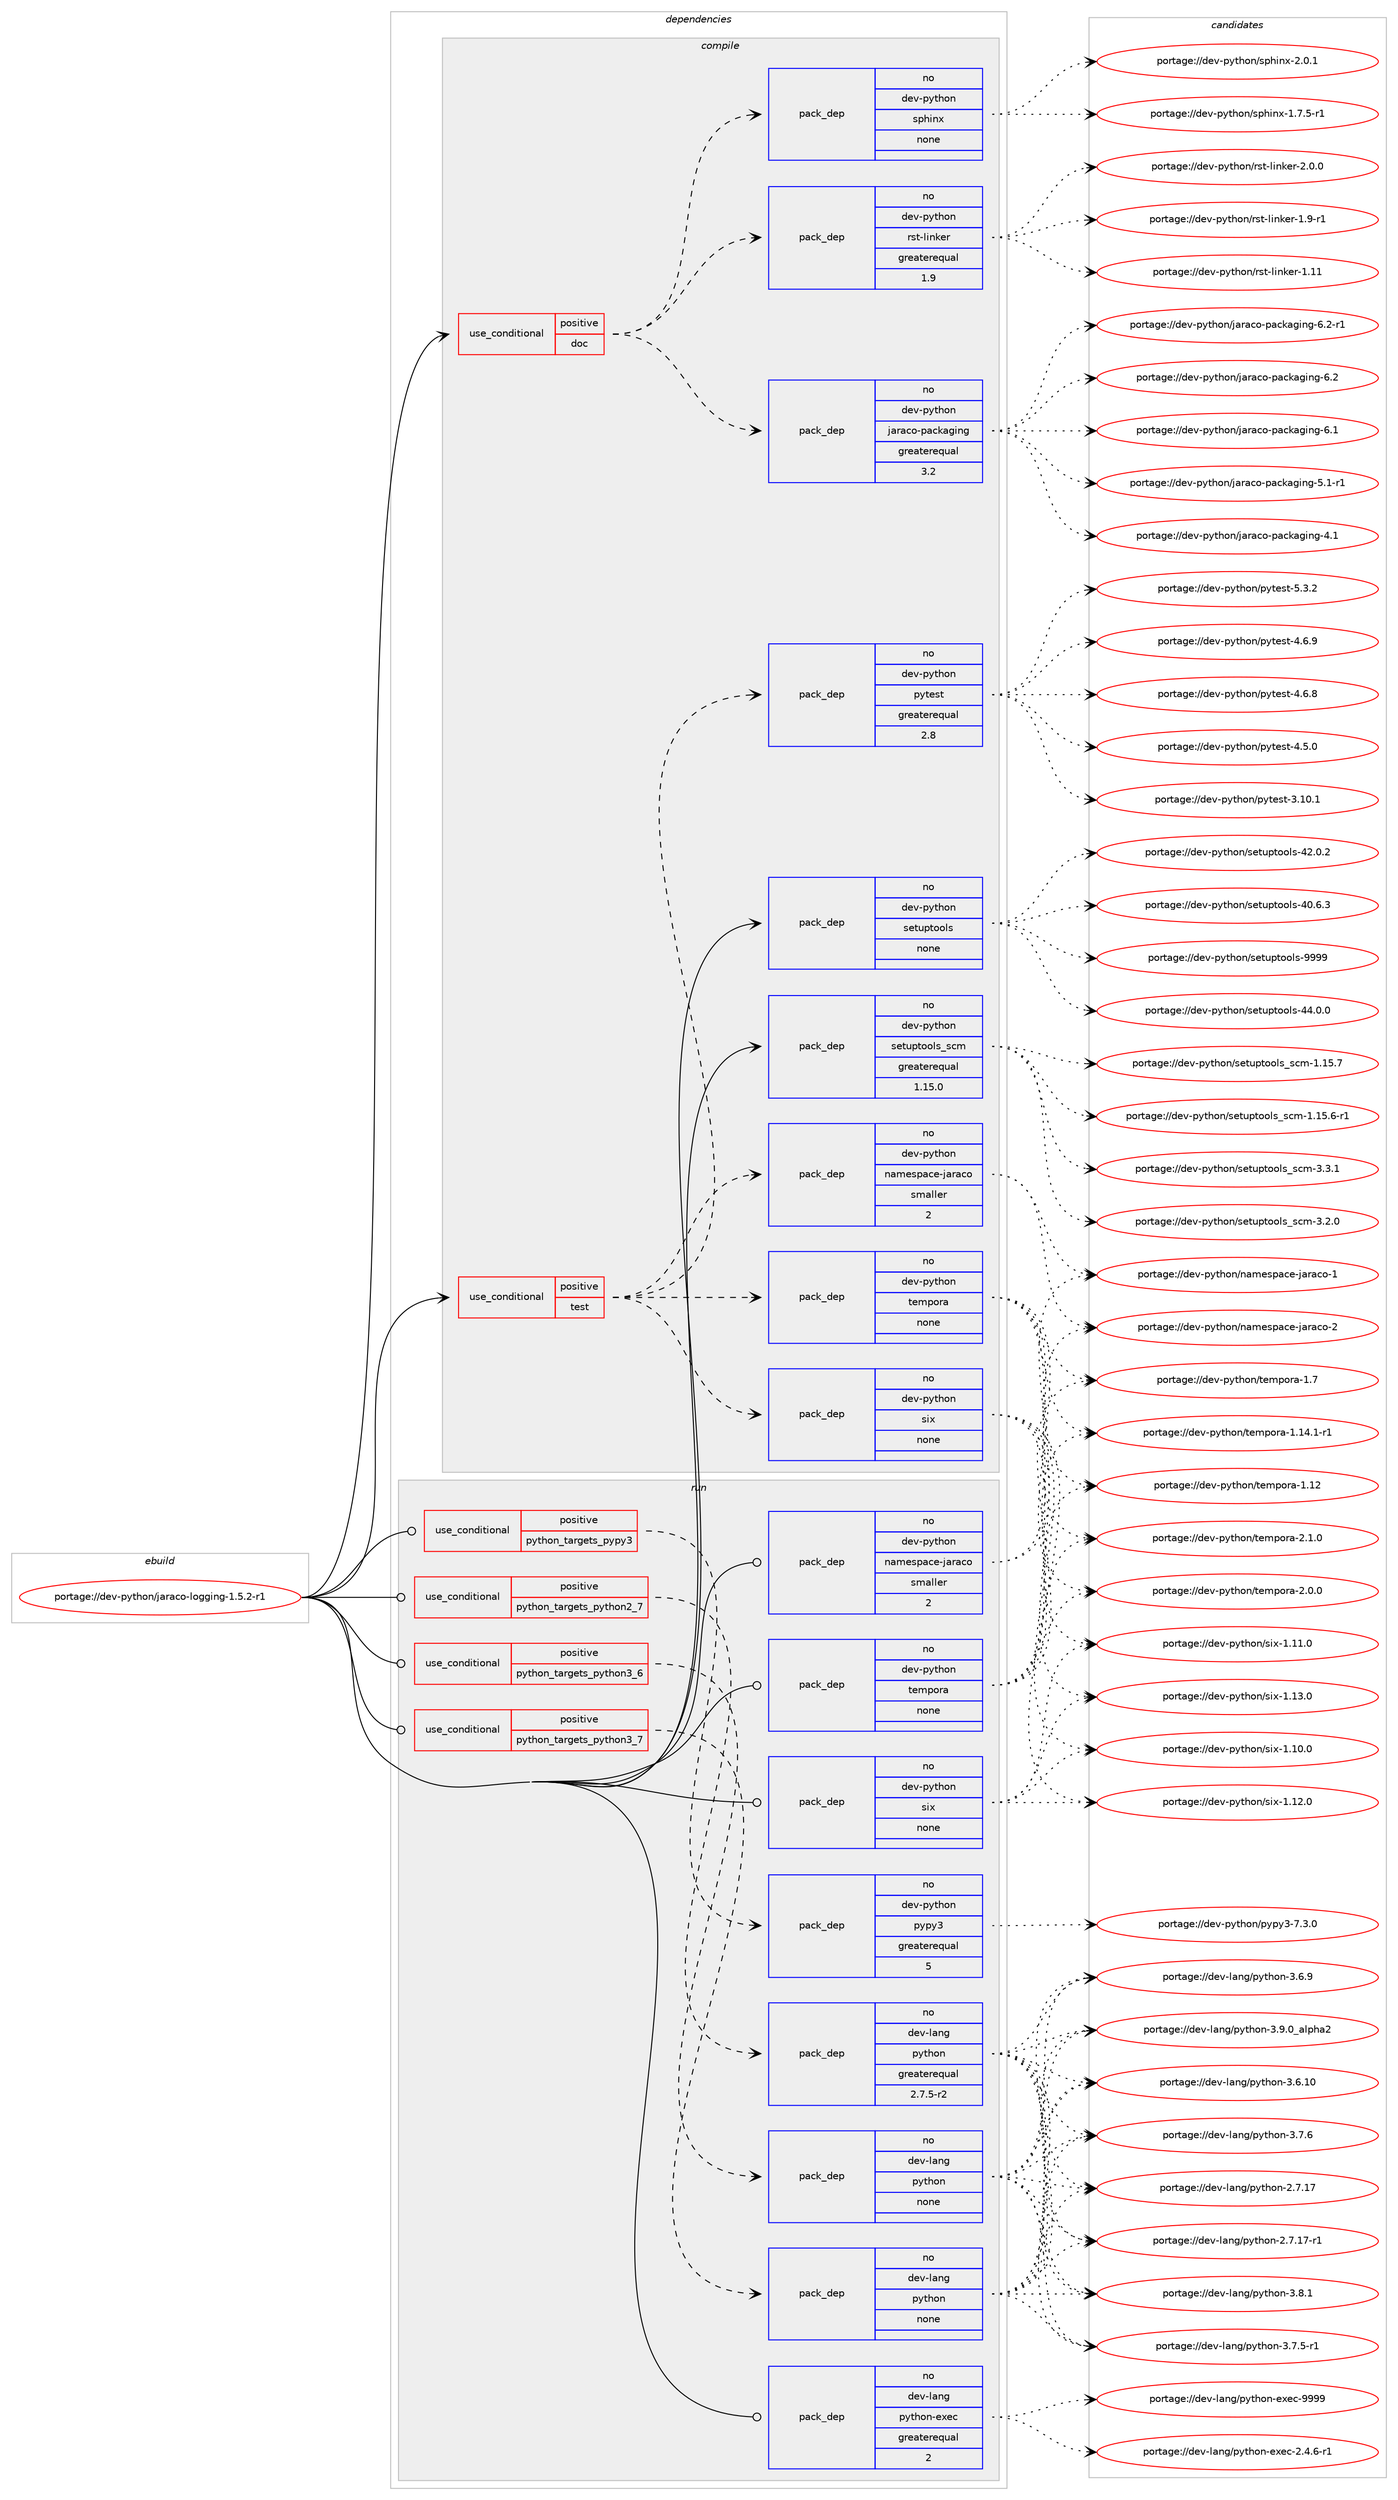 digraph prolog {

# *************
# Graph options
# *************

newrank=true;
concentrate=true;
compound=true;
graph [rankdir=LR,fontname=Helvetica,fontsize=10,ranksep=1.5];#, ranksep=2.5, nodesep=0.2];
edge  [arrowhead=vee];
node  [fontname=Helvetica,fontsize=10];

# **********
# The ebuild
# **********

subgraph cluster_leftcol {
color=gray;
label=<<i>ebuild</i>>;
id [label="portage://dev-python/jaraco-logging-1.5.2-r1", color=red, width=4, href="../dev-python/jaraco-logging-1.5.2-r1.svg"];
}

# ****************
# The dependencies
# ****************

subgraph cluster_midcol {
color=gray;
label=<<i>dependencies</i>>;
subgraph cluster_compile {
fillcolor="#eeeeee";
style=filled;
label=<<i>compile</i>>;
subgraph cond114190 {
dependency454616 [label=<<TABLE BORDER="0" CELLBORDER="1" CELLSPACING="0" CELLPADDING="4"><TR><TD ROWSPAN="3" CELLPADDING="10">use_conditional</TD></TR><TR><TD>positive</TD></TR><TR><TD>doc</TD></TR></TABLE>>, shape=none, color=red];
subgraph pack335443 {
dependency454617 [label=<<TABLE BORDER="0" CELLBORDER="1" CELLSPACING="0" CELLPADDING="4" WIDTH="220"><TR><TD ROWSPAN="6" CELLPADDING="30">pack_dep</TD></TR><TR><TD WIDTH="110">no</TD></TR><TR><TD>dev-python</TD></TR><TR><TD>jaraco-packaging</TD></TR><TR><TD>greaterequal</TD></TR><TR><TD>3.2</TD></TR></TABLE>>, shape=none, color=blue];
}
dependency454616:e -> dependency454617:w [weight=20,style="dashed",arrowhead="vee"];
subgraph pack335444 {
dependency454618 [label=<<TABLE BORDER="0" CELLBORDER="1" CELLSPACING="0" CELLPADDING="4" WIDTH="220"><TR><TD ROWSPAN="6" CELLPADDING="30">pack_dep</TD></TR><TR><TD WIDTH="110">no</TD></TR><TR><TD>dev-python</TD></TR><TR><TD>rst-linker</TD></TR><TR><TD>greaterequal</TD></TR><TR><TD>1.9</TD></TR></TABLE>>, shape=none, color=blue];
}
dependency454616:e -> dependency454618:w [weight=20,style="dashed",arrowhead="vee"];
subgraph pack335445 {
dependency454619 [label=<<TABLE BORDER="0" CELLBORDER="1" CELLSPACING="0" CELLPADDING="4" WIDTH="220"><TR><TD ROWSPAN="6" CELLPADDING="30">pack_dep</TD></TR><TR><TD WIDTH="110">no</TD></TR><TR><TD>dev-python</TD></TR><TR><TD>sphinx</TD></TR><TR><TD>none</TD></TR><TR><TD></TD></TR></TABLE>>, shape=none, color=blue];
}
dependency454616:e -> dependency454619:w [weight=20,style="dashed",arrowhead="vee"];
}
id:e -> dependency454616:w [weight=20,style="solid",arrowhead="vee"];
subgraph cond114191 {
dependency454620 [label=<<TABLE BORDER="0" CELLBORDER="1" CELLSPACING="0" CELLPADDING="4"><TR><TD ROWSPAN="3" CELLPADDING="10">use_conditional</TD></TR><TR><TD>positive</TD></TR><TR><TD>test</TD></TR></TABLE>>, shape=none, color=red];
subgraph pack335446 {
dependency454621 [label=<<TABLE BORDER="0" CELLBORDER="1" CELLSPACING="0" CELLPADDING="4" WIDTH="220"><TR><TD ROWSPAN="6" CELLPADDING="30">pack_dep</TD></TR><TR><TD WIDTH="110">no</TD></TR><TR><TD>dev-python</TD></TR><TR><TD>namespace-jaraco</TD></TR><TR><TD>smaller</TD></TR><TR><TD>2</TD></TR></TABLE>>, shape=none, color=blue];
}
dependency454620:e -> dependency454621:w [weight=20,style="dashed",arrowhead="vee"];
subgraph pack335447 {
dependency454622 [label=<<TABLE BORDER="0" CELLBORDER="1" CELLSPACING="0" CELLPADDING="4" WIDTH="220"><TR><TD ROWSPAN="6" CELLPADDING="30">pack_dep</TD></TR><TR><TD WIDTH="110">no</TD></TR><TR><TD>dev-python</TD></TR><TR><TD>six</TD></TR><TR><TD>none</TD></TR><TR><TD></TD></TR></TABLE>>, shape=none, color=blue];
}
dependency454620:e -> dependency454622:w [weight=20,style="dashed",arrowhead="vee"];
subgraph pack335448 {
dependency454623 [label=<<TABLE BORDER="0" CELLBORDER="1" CELLSPACING="0" CELLPADDING="4" WIDTH="220"><TR><TD ROWSPAN="6" CELLPADDING="30">pack_dep</TD></TR><TR><TD WIDTH="110">no</TD></TR><TR><TD>dev-python</TD></TR><TR><TD>tempora</TD></TR><TR><TD>none</TD></TR><TR><TD></TD></TR></TABLE>>, shape=none, color=blue];
}
dependency454620:e -> dependency454623:w [weight=20,style="dashed",arrowhead="vee"];
subgraph pack335449 {
dependency454624 [label=<<TABLE BORDER="0" CELLBORDER="1" CELLSPACING="0" CELLPADDING="4" WIDTH="220"><TR><TD ROWSPAN="6" CELLPADDING="30">pack_dep</TD></TR><TR><TD WIDTH="110">no</TD></TR><TR><TD>dev-python</TD></TR><TR><TD>pytest</TD></TR><TR><TD>greaterequal</TD></TR><TR><TD>2.8</TD></TR></TABLE>>, shape=none, color=blue];
}
dependency454620:e -> dependency454624:w [weight=20,style="dashed",arrowhead="vee"];
}
id:e -> dependency454620:w [weight=20,style="solid",arrowhead="vee"];
subgraph pack335450 {
dependency454625 [label=<<TABLE BORDER="0" CELLBORDER="1" CELLSPACING="0" CELLPADDING="4" WIDTH="220"><TR><TD ROWSPAN="6" CELLPADDING="30">pack_dep</TD></TR><TR><TD WIDTH="110">no</TD></TR><TR><TD>dev-python</TD></TR><TR><TD>setuptools</TD></TR><TR><TD>none</TD></TR><TR><TD></TD></TR></TABLE>>, shape=none, color=blue];
}
id:e -> dependency454625:w [weight=20,style="solid",arrowhead="vee"];
subgraph pack335451 {
dependency454626 [label=<<TABLE BORDER="0" CELLBORDER="1" CELLSPACING="0" CELLPADDING="4" WIDTH="220"><TR><TD ROWSPAN="6" CELLPADDING="30">pack_dep</TD></TR><TR><TD WIDTH="110">no</TD></TR><TR><TD>dev-python</TD></TR><TR><TD>setuptools_scm</TD></TR><TR><TD>greaterequal</TD></TR><TR><TD>1.15.0</TD></TR></TABLE>>, shape=none, color=blue];
}
id:e -> dependency454626:w [weight=20,style="solid",arrowhead="vee"];
}
subgraph cluster_compileandrun {
fillcolor="#eeeeee";
style=filled;
label=<<i>compile and run</i>>;
}
subgraph cluster_run {
fillcolor="#eeeeee";
style=filled;
label=<<i>run</i>>;
subgraph cond114192 {
dependency454627 [label=<<TABLE BORDER="0" CELLBORDER="1" CELLSPACING="0" CELLPADDING="4"><TR><TD ROWSPAN="3" CELLPADDING="10">use_conditional</TD></TR><TR><TD>positive</TD></TR><TR><TD>python_targets_pypy3</TD></TR></TABLE>>, shape=none, color=red];
subgraph pack335452 {
dependency454628 [label=<<TABLE BORDER="0" CELLBORDER="1" CELLSPACING="0" CELLPADDING="4" WIDTH="220"><TR><TD ROWSPAN="6" CELLPADDING="30">pack_dep</TD></TR><TR><TD WIDTH="110">no</TD></TR><TR><TD>dev-python</TD></TR><TR><TD>pypy3</TD></TR><TR><TD>greaterequal</TD></TR><TR><TD>5</TD></TR></TABLE>>, shape=none, color=blue];
}
dependency454627:e -> dependency454628:w [weight=20,style="dashed",arrowhead="vee"];
}
id:e -> dependency454627:w [weight=20,style="solid",arrowhead="odot"];
subgraph cond114193 {
dependency454629 [label=<<TABLE BORDER="0" CELLBORDER="1" CELLSPACING="0" CELLPADDING="4"><TR><TD ROWSPAN="3" CELLPADDING="10">use_conditional</TD></TR><TR><TD>positive</TD></TR><TR><TD>python_targets_python2_7</TD></TR></TABLE>>, shape=none, color=red];
subgraph pack335453 {
dependency454630 [label=<<TABLE BORDER="0" CELLBORDER="1" CELLSPACING="0" CELLPADDING="4" WIDTH="220"><TR><TD ROWSPAN="6" CELLPADDING="30">pack_dep</TD></TR><TR><TD WIDTH="110">no</TD></TR><TR><TD>dev-lang</TD></TR><TR><TD>python</TD></TR><TR><TD>greaterequal</TD></TR><TR><TD>2.7.5-r2</TD></TR></TABLE>>, shape=none, color=blue];
}
dependency454629:e -> dependency454630:w [weight=20,style="dashed",arrowhead="vee"];
}
id:e -> dependency454629:w [weight=20,style="solid",arrowhead="odot"];
subgraph cond114194 {
dependency454631 [label=<<TABLE BORDER="0" CELLBORDER="1" CELLSPACING="0" CELLPADDING="4"><TR><TD ROWSPAN="3" CELLPADDING="10">use_conditional</TD></TR><TR><TD>positive</TD></TR><TR><TD>python_targets_python3_6</TD></TR></TABLE>>, shape=none, color=red];
subgraph pack335454 {
dependency454632 [label=<<TABLE BORDER="0" CELLBORDER="1" CELLSPACING="0" CELLPADDING="4" WIDTH="220"><TR><TD ROWSPAN="6" CELLPADDING="30">pack_dep</TD></TR><TR><TD WIDTH="110">no</TD></TR><TR><TD>dev-lang</TD></TR><TR><TD>python</TD></TR><TR><TD>none</TD></TR><TR><TD></TD></TR></TABLE>>, shape=none, color=blue];
}
dependency454631:e -> dependency454632:w [weight=20,style="dashed",arrowhead="vee"];
}
id:e -> dependency454631:w [weight=20,style="solid",arrowhead="odot"];
subgraph cond114195 {
dependency454633 [label=<<TABLE BORDER="0" CELLBORDER="1" CELLSPACING="0" CELLPADDING="4"><TR><TD ROWSPAN="3" CELLPADDING="10">use_conditional</TD></TR><TR><TD>positive</TD></TR><TR><TD>python_targets_python3_7</TD></TR></TABLE>>, shape=none, color=red];
subgraph pack335455 {
dependency454634 [label=<<TABLE BORDER="0" CELLBORDER="1" CELLSPACING="0" CELLPADDING="4" WIDTH="220"><TR><TD ROWSPAN="6" CELLPADDING="30">pack_dep</TD></TR><TR><TD WIDTH="110">no</TD></TR><TR><TD>dev-lang</TD></TR><TR><TD>python</TD></TR><TR><TD>none</TD></TR><TR><TD></TD></TR></TABLE>>, shape=none, color=blue];
}
dependency454633:e -> dependency454634:w [weight=20,style="dashed",arrowhead="vee"];
}
id:e -> dependency454633:w [weight=20,style="solid",arrowhead="odot"];
subgraph pack335456 {
dependency454635 [label=<<TABLE BORDER="0" CELLBORDER="1" CELLSPACING="0" CELLPADDING="4" WIDTH="220"><TR><TD ROWSPAN="6" CELLPADDING="30">pack_dep</TD></TR><TR><TD WIDTH="110">no</TD></TR><TR><TD>dev-lang</TD></TR><TR><TD>python-exec</TD></TR><TR><TD>greaterequal</TD></TR><TR><TD>2</TD></TR></TABLE>>, shape=none, color=blue];
}
id:e -> dependency454635:w [weight=20,style="solid",arrowhead="odot"];
subgraph pack335457 {
dependency454636 [label=<<TABLE BORDER="0" CELLBORDER="1" CELLSPACING="0" CELLPADDING="4" WIDTH="220"><TR><TD ROWSPAN="6" CELLPADDING="30">pack_dep</TD></TR><TR><TD WIDTH="110">no</TD></TR><TR><TD>dev-python</TD></TR><TR><TD>namespace-jaraco</TD></TR><TR><TD>smaller</TD></TR><TR><TD>2</TD></TR></TABLE>>, shape=none, color=blue];
}
id:e -> dependency454636:w [weight=20,style="solid",arrowhead="odot"];
subgraph pack335458 {
dependency454637 [label=<<TABLE BORDER="0" CELLBORDER="1" CELLSPACING="0" CELLPADDING="4" WIDTH="220"><TR><TD ROWSPAN="6" CELLPADDING="30">pack_dep</TD></TR><TR><TD WIDTH="110">no</TD></TR><TR><TD>dev-python</TD></TR><TR><TD>six</TD></TR><TR><TD>none</TD></TR><TR><TD></TD></TR></TABLE>>, shape=none, color=blue];
}
id:e -> dependency454637:w [weight=20,style="solid",arrowhead="odot"];
subgraph pack335459 {
dependency454638 [label=<<TABLE BORDER="0" CELLBORDER="1" CELLSPACING="0" CELLPADDING="4" WIDTH="220"><TR><TD ROWSPAN="6" CELLPADDING="30">pack_dep</TD></TR><TR><TD WIDTH="110">no</TD></TR><TR><TD>dev-python</TD></TR><TR><TD>tempora</TD></TR><TR><TD>none</TD></TR><TR><TD></TD></TR></TABLE>>, shape=none, color=blue];
}
id:e -> dependency454638:w [weight=20,style="solid",arrowhead="odot"];
}
}

# **************
# The candidates
# **************

subgraph cluster_choices {
rank=same;
color=gray;
label=<<i>candidates</i>>;

subgraph choice335443 {
color=black;
nodesep=1;
choice100101118451121211161041111104710697114979911145112979910797103105110103455446504511449 [label="portage://dev-python/jaraco-packaging-6.2-r1", color=red, width=4,href="../dev-python/jaraco-packaging-6.2-r1.svg"];
choice10010111845112121116104111110471069711497991114511297991079710310511010345544650 [label="portage://dev-python/jaraco-packaging-6.2", color=red, width=4,href="../dev-python/jaraco-packaging-6.2.svg"];
choice10010111845112121116104111110471069711497991114511297991079710310511010345544649 [label="portage://dev-python/jaraco-packaging-6.1", color=red, width=4,href="../dev-python/jaraco-packaging-6.1.svg"];
choice100101118451121211161041111104710697114979911145112979910797103105110103455346494511449 [label="portage://dev-python/jaraco-packaging-5.1-r1", color=red, width=4,href="../dev-python/jaraco-packaging-5.1-r1.svg"];
choice10010111845112121116104111110471069711497991114511297991079710310511010345524649 [label="portage://dev-python/jaraco-packaging-4.1", color=red, width=4,href="../dev-python/jaraco-packaging-4.1.svg"];
dependency454617:e -> choice100101118451121211161041111104710697114979911145112979910797103105110103455446504511449:w [style=dotted,weight="100"];
dependency454617:e -> choice10010111845112121116104111110471069711497991114511297991079710310511010345544650:w [style=dotted,weight="100"];
dependency454617:e -> choice10010111845112121116104111110471069711497991114511297991079710310511010345544649:w [style=dotted,weight="100"];
dependency454617:e -> choice100101118451121211161041111104710697114979911145112979910797103105110103455346494511449:w [style=dotted,weight="100"];
dependency454617:e -> choice10010111845112121116104111110471069711497991114511297991079710310511010345524649:w [style=dotted,weight="100"];
}
subgraph choice335444 {
color=black;
nodesep=1;
choice100101118451121211161041111104711411511645108105110107101114455046484648 [label="portage://dev-python/rst-linker-2.0.0", color=red, width=4,href="../dev-python/rst-linker-2.0.0.svg"];
choice100101118451121211161041111104711411511645108105110107101114454946574511449 [label="portage://dev-python/rst-linker-1.9-r1", color=red, width=4,href="../dev-python/rst-linker-1.9-r1.svg"];
choice1001011184511212111610411111047114115116451081051101071011144549464949 [label="portage://dev-python/rst-linker-1.11", color=red, width=4,href="../dev-python/rst-linker-1.11.svg"];
dependency454618:e -> choice100101118451121211161041111104711411511645108105110107101114455046484648:w [style=dotted,weight="100"];
dependency454618:e -> choice100101118451121211161041111104711411511645108105110107101114454946574511449:w [style=dotted,weight="100"];
dependency454618:e -> choice1001011184511212111610411111047114115116451081051101071011144549464949:w [style=dotted,weight="100"];
}
subgraph choice335445 {
color=black;
nodesep=1;
choice1001011184511212111610411111047115112104105110120455046484649 [label="portage://dev-python/sphinx-2.0.1", color=red, width=4,href="../dev-python/sphinx-2.0.1.svg"];
choice10010111845112121116104111110471151121041051101204549465546534511449 [label="portage://dev-python/sphinx-1.7.5-r1", color=red, width=4,href="../dev-python/sphinx-1.7.5-r1.svg"];
dependency454619:e -> choice1001011184511212111610411111047115112104105110120455046484649:w [style=dotted,weight="100"];
dependency454619:e -> choice10010111845112121116104111110471151121041051101204549465546534511449:w [style=dotted,weight="100"];
}
subgraph choice335446 {
color=black;
nodesep=1;
choice1001011184511212111610411111047110971091011151129799101451069711497991114550 [label="portage://dev-python/namespace-jaraco-2", color=red, width=4,href="../dev-python/namespace-jaraco-2.svg"];
choice1001011184511212111610411111047110971091011151129799101451069711497991114549 [label="portage://dev-python/namespace-jaraco-1", color=red, width=4,href="../dev-python/namespace-jaraco-1.svg"];
dependency454621:e -> choice1001011184511212111610411111047110971091011151129799101451069711497991114550:w [style=dotted,weight="100"];
dependency454621:e -> choice1001011184511212111610411111047110971091011151129799101451069711497991114549:w [style=dotted,weight="100"];
}
subgraph choice335447 {
color=black;
nodesep=1;
choice100101118451121211161041111104711510512045494649514648 [label="portage://dev-python/six-1.13.0", color=red, width=4,href="../dev-python/six-1.13.0.svg"];
choice100101118451121211161041111104711510512045494649504648 [label="portage://dev-python/six-1.12.0", color=red, width=4,href="../dev-python/six-1.12.0.svg"];
choice100101118451121211161041111104711510512045494649494648 [label="portage://dev-python/six-1.11.0", color=red, width=4,href="../dev-python/six-1.11.0.svg"];
choice100101118451121211161041111104711510512045494649484648 [label="portage://dev-python/six-1.10.0", color=red, width=4,href="../dev-python/six-1.10.0.svg"];
dependency454622:e -> choice100101118451121211161041111104711510512045494649514648:w [style=dotted,weight="100"];
dependency454622:e -> choice100101118451121211161041111104711510512045494649504648:w [style=dotted,weight="100"];
dependency454622:e -> choice100101118451121211161041111104711510512045494649494648:w [style=dotted,weight="100"];
dependency454622:e -> choice100101118451121211161041111104711510512045494649484648:w [style=dotted,weight="100"];
}
subgraph choice335448 {
color=black;
nodesep=1;
choice100101118451121211161041111104711610110911211111497455046494648 [label="portage://dev-python/tempora-2.1.0", color=red, width=4,href="../dev-python/tempora-2.1.0.svg"];
choice100101118451121211161041111104711610110911211111497455046484648 [label="portage://dev-python/tempora-2.0.0", color=red, width=4,href="../dev-python/tempora-2.0.0.svg"];
choice10010111845112121116104111110471161011091121111149745494655 [label="portage://dev-python/tempora-1.7", color=red, width=4,href="../dev-python/tempora-1.7.svg"];
choice100101118451121211161041111104711610110911211111497454946495246494511449 [label="portage://dev-python/tempora-1.14.1-r1", color=red, width=4,href="../dev-python/tempora-1.14.1-r1.svg"];
choice1001011184511212111610411111047116101109112111114974549464950 [label="portage://dev-python/tempora-1.12", color=red, width=4,href="../dev-python/tempora-1.12.svg"];
dependency454623:e -> choice100101118451121211161041111104711610110911211111497455046494648:w [style=dotted,weight="100"];
dependency454623:e -> choice100101118451121211161041111104711610110911211111497455046484648:w [style=dotted,weight="100"];
dependency454623:e -> choice10010111845112121116104111110471161011091121111149745494655:w [style=dotted,weight="100"];
dependency454623:e -> choice100101118451121211161041111104711610110911211111497454946495246494511449:w [style=dotted,weight="100"];
dependency454623:e -> choice1001011184511212111610411111047116101109112111114974549464950:w [style=dotted,weight="100"];
}
subgraph choice335449 {
color=black;
nodesep=1;
choice1001011184511212111610411111047112121116101115116455346514650 [label="portage://dev-python/pytest-5.3.2", color=red, width=4,href="../dev-python/pytest-5.3.2.svg"];
choice1001011184511212111610411111047112121116101115116455246544657 [label="portage://dev-python/pytest-4.6.9", color=red, width=4,href="../dev-python/pytest-4.6.9.svg"];
choice1001011184511212111610411111047112121116101115116455246544656 [label="portage://dev-python/pytest-4.6.8", color=red, width=4,href="../dev-python/pytest-4.6.8.svg"];
choice1001011184511212111610411111047112121116101115116455246534648 [label="portage://dev-python/pytest-4.5.0", color=red, width=4,href="../dev-python/pytest-4.5.0.svg"];
choice100101118451121211161041111104711212111610111511645514649484649 [label="portage://dev-python/pytest-3.10.1", color=red, width=4,href="../dev-python/pytest-3.10.1.svg"];
dependency454624:e -> choice1001011184511212111610411111047112121116101115116455346514650:w [style=dotted,weight="100"];
dependency454624:e -> choice1001011184511212111610411111047112121116101115116455246544657:w [style=dotted,weight="100"];
dependency454624:e -> choice1001011184511212111610411111047112121116101115116455246544656:w [style=dotted,weight="100"];
dependency454624:e -> choice1001011184511212111610411111047112121116101115116455246534648:w [style=dotted,weight="100"];
dependency454624:e -> choice100101118451121211161041111104711212111610111511645514649484649:w [style=dotted,weight="100"];
}
subgraph choice335450 {
color=black;
nodesep=1;
choice10010111845112121116104111110471151011161171121161111111081154557575757 [label="portage://dev-python/setuptools-9999", color=red, width=4,href="../dev-python/setuptools-9999.svg"];
choice100101118451121211161041111104711510111611711211611111110811545525246484648 [label="portage://dev-python/setuptools-44.0.0", color=red, width=4,href="../dev-python/setuptools-44.0.0.svg"];
choice100101118451121211161041111104711510111611711211611111110811545525046484650 [label="portage://dev-python/setuptools-42.0.2", color=red, width=4,href="../dev-python/setuptools-42.0.2.svg"];
choice100101118451121211161041111104711510111611711211611111110811545524846544651 [label="portage://dev-python/setuptools-40.6.3", color=red, width=4,href="../dev-python/setuptools-40.6.3.svg"];
dependency454625:e -> choice10010111845112121116104111110471151011161171121161111111081154557575757:w [style=dotted,weight="100"];
dependency454625:e -> choice100101118451121211161041111104711510111611711211611111110811545525246484648:w [style=dotted,weight="100"];
dependency454625:e -> choice100101118451121211161041111104711510111611711211611111110811545525046484650:w [style=dotted,weight="100"];
dependency454625:e -> choice100101118451121211161041111104711510111611711211611111110811545524846544651:w [style=dotted,weight="100"];
}
subgraph choice335451 {
color=black;
nodesep=1;
choice10010111845112121116104111110471151011161171121161111111081159511599109455146514649 [label="portage://dev-python/setuptools_scm-3.3.1", color=red, width=4,href="../dev-python/setuptools_scm-3.3.1.svg"];
choice10010111845112121116104111110471151011161171121161111111081159511599109455146504648 [label="portage://dev-python/setuptools_scm-3.2.0", color=red, width=4,href="../dev-python/setuptools_scm-3.2.0.svg"];
choice1001011184511212111610411111047115101116117112116111111108115951159910945494649534655 [label="portage://dev-python/setuptools_scm-1.15.7", color=red, width=4,href="../dev-python/setuptools_scm-1.15.7.svg"];
choice10010111845112121116104111110471151011161171121161111111081159511599109454946495346544511449 [label="portage://dev-python/setuptools_scm-1.15.6-r1", color=red, width=4,href="../dev-python/setuptools_scm-1.15.6-r1.svg"];
dependency454626:e -> choice10010111845112121116104111110471151011161171121161111111081159511599109455146514649:w [style=dotted,weight="100"];
dependency454626:e -> choice10010111845112121116104111110471151011161171121161111111081159511599109455146504648:w [style=dotted,weight="100"];
dependency454626:e -> choice1001011184511212111610411111047115101116117112116111111108115951159910945494649534655:w [style=dotted,weight="100"];
dependency454626:e -> choice10010111845112121116104111110471151011161171121161111111081159511599109454946495346544511449:w [style=dotted,weight="100"];
}
subgraph choice335452 {
color=black;
nodesep=1;
choice100101118451121211161041111104711212111212151455546514648 [label="portage://dev-python/pypy3-7.3.0", color=red, width=4,href="../dev-python/pypy3-7.3.0.svg"];
dependency454628:e -> choice100101118451121211161041111104711212111212151455546514648:w [style=dotted,weight="100"];
}
subgraph choice335453 {
color=black;
nodesep=1;
choice10010111845108971101034711212111610411111045514657464895971081121049750 [label="portage://dev-lang/python-3.9.0_alpha2", color=red, width=4,href="../dev-lang/python-3.9.0_alpha2.svg"];
choice100101118451089711010347112121116104111110455146564649 [label="portage://dev-lang/python-3.8.1", color=red, width=4,href="../dev-lang/python-3.8.1.svg"];
choice100101118451089711010347112121116104111110455146554654 [label="portage://dev-lang/python-3.7.6", color=red, width=4,href="../dev-lang/python-3.7.6.svg"];
choice1001011184510897110103471121211161041111104551465546534511449 [label="portage://dev-lang/python-3.7.5-r1", color=red, width=4,href="../dev-lang/python-3.7.5-r1.svg"];
choice100101118451089711010347112121116104111110455146544657 [label="portage://dev-lang/python-3.6.9", color=red, width=4,href="../dev-lang/python-3.6.9.svg"];
choice10010111845108971101034711212111610411111045514654464948 [label="portage://dev-lang/python-3.6.10", color=red, width=4,href="../dev-lang/python-3.6.10.svg"];
choice100101118451089711010347112121116104111110455046554649554511449 [label="portage://dev-lang/python-2.7.17-r1", color=red, width=4,href="../dev-lang/python-2.7.17-r1.svg"];
choice10010111845108971101034711212111610411111045504655464955 [label="portage://dev-lang/python-2.7.17", color=red, width=4,href="../dev-lang/python-2.7.17.svg"];
dependency454630:e -> choice10010111845108971101034711212111610411111045514657464895971081121049750:w [style=dotted,weight="100"];
dependency454630:e -> choice100101118451089711010347112121116104111110455146564649:w [style=dotted,weight="100"];
dependency454630:e -> choice100101118451089711010347112121116104111110455146554654:w [style=dotted,weight="100"];
dependency454630:e -> choice1001011184510897110103471121211161041111104551465546534511449:w [style=dotted,weight="100"];
dependency454630:e -> choice100101118451089711010347112121116104111110455146544657:w [style=dotted,weight="100"];
dependency454630:e -> choice10010111845108971101034711212111610411111045514654464948:w [style=dotted,weight="100"];
dependency454630:e -> choice100101118451089711010347112121116104111110455046554649554511449:w [style=dotted,weight="100"];
dependency454630:e -> choice10010111845108971101034711212111610411111045504655464955:w [style=dotted,weight="100"];
}
subgraph choice335454 {
color=black;
nodesep=1;
choice10010111845108971101034711212111610411111045514657464895971081121049750 [label="portage://dev-lang/python-3.9.0_alpha2", color=red, width=4,href="../dev-lang/python-3.9.0_alpha2.svg"];
choice100101118451089711010347112121116104111110455146564649 [label="portage://dev-lang/python-3.8.1", color=red, width=4,href="../dev-lang/python-3.8.1.svg"];
choice100101118451089711010347112121116104111110455146554654 [label="portage://dev-lang/python-3.7.6", color=red, width=4,href="../dev-lang/python-3.7.6.svg"];
choice1001011184510897110103471121211161041111104551465546534511449 [label="portage://dev-lang/python-3.7.5-r1", color=red, width=4,href="../dev-lang/python-3.7.5-r1.svg"];
choice100101118451089711010347112121116104111110455146544657 [label="portage://dev-lang/python-3.6.9", color=red, width=4,href="../dev-lang/python-3.6.9.svg"];
choice10010111845108971101034711212111610411111045514654464948 [label="portage://dev-lang/python-3.6.10", color=red, width=4,href="../dev-lang/python-3.6.10.svg"];
choice100101118451089711010347112121116104111110455046554649554511449 [label="portage://dev-lang/python-2.7.17-r1", color=red, width=4,href="../dev-lang/python-2.7.17-r1.svg"];
choice10010111845108971101034711212111610411111045504655464955 [label="portage://dev-lang/python-2.7.17", color=red, width=4,href="../dev-lang/python-2.7.17.svg"];
dependency454632:e -> choice10010111845108971101034711212111610411111045514657464895971081121049750:w [style=dotted,weight="100"];
dependency454632:e -> choice100101118451089711010347112121116104111110455146564649:w [style=dotted,weight="100"];
dependency454632:e -> choice100101118451089711010347112121116104111110455146554654:w [style=dotted,weight="100"];
dependency454632:e -> choice1001011184510897110103471121211161041111104551465546534511449:w [style=dotted,weight="100"];
dependency454632:e -> choice100101118451089711010347112121116104111110455146544657:w [style=dotted,weight="100"];
dependency454632:e -> choice10010111845108971101034711212111610411111045514654464948:w [style=dotted,weight="100"];
dependency454632:e -> choice100101118451089711010347112121116104111110455046554649554511449:w [style=dotted,weight="100"];
dependency454632:e -> choice10010111845108971101034711212111610411111045504655464955:w [style=dotted,weight="100"];
}
subgraph choice335455 {
color=black;
nodesep=1;
choice10010111845108971101034711212111610411111045514657464895971081121049750 [label="portage://dev-lang/python-3.9.0_alpha2", color=red, width=4,href="../dev-lang/python-3.9.0_alpha2.svg"];
choice100101118451089711010347112121116104111110455146564649 [label="portage://dev-lang/python-3.8.1", color=red, width=4,href="../dev-lang/python-3.8.1.svg"];
choice100101118451089711010347112121116104111110455146554654 [label="portage://dev-lang/python-3.7.6", color=red, width=4,href="../dev-lang/python-3.7.6.svg"];
choice1001011184510897110103471121211161041111104551465546534511449 [label="portage://dev-lang/python-3.7.5-r1", color=red, width=4,href="../dev-lang/python-3.7.5-r1.svg"];
choice100101118451089711010347112121116104111110455146544657 [label="portage://dev-lang/python-3.6.9", color=red, width=4,href="../dev-lang/python-3.6.9.svg"];
choice10010111845108971101034711212111610411111045514654464948 [label="portage://dev-lang/python-3.6.10", color=red, width=4,href="../dev-lang/python-3.6.10.svg"];
choice100101118451089711010347112121116104111110455046554649554511449 [label="portage://dev-lang/python-2.7.17-r1", color=red, width=4,href="../dev-lang/python-2.7.17-r1.svg"];
choice10010111845108971101034711212111610411111045504655464955 [label="portage://dev-lang/python-2.7.17", color=red, width=4,href="../dev-lang/python-2.7.17.svg"];
dependency454634:e -> choice10010111845108971101034711212111610411111045514657464895971081121049750:w [style=dotted,weight="100"];
dependency454634:e -> choice100101118451089711010347112121116104111110455146564649:w [style=dotted,weight="100"];
dependency454634:e -> choice100101118451089711010347112121116104111110455146554654:w [style=dotted,weight="100"];
dependency454634:e -> choice1001011184510897110103471121211161041111104551465546534511449:w [style=dotted,weight="100"];
dependency454634:e -> choice100101118451089711010347112121116104111110455146544657:w [style=dotted,weight="100"];
dependency454634:e -> choice10010111845108971101034711212111610411111045514654464948:w [style=dotted,weight="100"];
dependency454634:e -> choice100101118451089711010347112121116104111110455046554649554511449:w [style=dotted,weight="100"];
dependency454634:e -> choice10010111845108971101034711212111610411111045504655464955:w [style=dotted,weight="100"];
}
subgraph choice335456 {
color=black;
nodesep=1;
choice10010111845108971101034711212111610411111045101120101994557575757 [label="portage://dev-lang/python-exec-9999", color=red, width=4,href="../dev-lang/python-exec-9999.svg"];
choice10010111845108971101034711212111610411111045101120101994550465246544511449 [label="portage://dev-lang/python-exec-2.4.6-r1", color=red, width=4,href="../dev-lang/python-exec-2.4.6-r1.svg"];
dependency454635:e -> choice10010111845108971101034711212111610411111045101120101994557575757:w [style=dotted,weight="100"];
dependency454635:e -> choice10010111845108971101034711212111610411111045101120101994550465246544511449:w [style=dotted,weight="100"];
}
subgraph choice335457 {
color=black;
nodesep=1;
choice1001011184511212111610411111047110971091011151129799101451069711497991114550 [label="portage://dev-python/namespace-jaraco-2", color=red, width=4,href="../dev-python/namespace-jaraco-2.svg"];
choice1001011184511212111610411111047110971091011151129799101451069711497991114549 [label="portage://dev-python/namespace-jaraco-1", color=red, width=4,href="../dev-python/namespace-jaraco-1.svg"];
dependency454636:e -> choice1001011184511212111610411111047110971091011151129799101451069711497991114550:w [style=dotted,weight="100"];
dependency454636:e -> choice1001011184511212111610411111047110971091011151129799101451069711497991114549:w [style=dotted,weight="100"];
}
subgraph choice335458 {
color=black;
nodesep=1;
choice100101118451121211161041111104711510512045494649514648 [label="portage://dev-python/six-1.13.0", color=red, width=4,href="../dev-python/six-1.13.0.svg"];
choice100101118451121211161041111104711510512045494649504648 [label="portage://dev-python/six-1.12.0", color=red, width=4,href="../dev-python/six-1.12.0.svg"];
choice100101118451121211161041111104711510512045494649494648 [label="portage://dev-python/six-1.11.0", color=red, width=4,href="../dev-python/six-1.11.0.svg"];
choice100101118451121211161041111104711510512045494649484648 [label="portage://dev-python/six-1.10.0", color=red, width=4,href="../dev-python/six-1.10.0.svg"];
dependency454637:e -> choice100101118451121211161041111104711510512045494649514648:w [style=dotted,weight="100"];
dependency454637:e -> choice100101118451121211161041111104711510512045494649504648:w [style=dotted,weight="100"];
dependency454637:e -> choice100101118451121211161041111104711510512045494649494648:w [style=dotted,weight="100"];
dependency454637:e -> choice100101118451121211161041111104711510512045494649484648:w [style=dotted,weight="100"];
}
subgraph choice335459 {
color=black;
nodesep=1;
choice100101118451121211161041111104711610110911211111497455046494648 [label="portage://dev-python/tempora-2.1.0", color=red, width=4,href="../dev-python/tempora-2.1.0.svg"];
choice100101118451121211161041111104711610110911211111497455046484648 [label="portage://dev-python/tempora-2.0.0", color=red, width=4,href="../dev-python/tempora-2.0.0.svg"];
choice10010111845112121116104111110471161011091121111149745494655 [label="portage://dev-python/tempora-1.7", color=red, width=4,href="../dev-python/tempora-1.7.svg"];
choice100101118451121211161041111104711610110911211111497454946495246494511449 [label="portage://dev-python/tempora-1.14.1-r1", color=red, width=4,href="../dev-python/tempora-1.14.1-r1.svg"];
choice1001011184511212111610411111047116101109112111114974549464950 [label="portage://dev-python/tempora-1.12", color=red, width=4,href="../dev-python/tempora-1.12.svg"];
dependency454638:e -> choice100101118451121211161041111104711610110911211111497455046494648:w [style=dotted,weight="100"];
dependency454638:e -> choice100101118451121211161041111104711610110911211111497455046484648:w [style=dotted,weight="100"];
dependency454638:e -> choice10010111845112121116104111110471161011091121111149745494655:w [style=dotted,weight="100"];
dependency454638:e -> choice100101118451121211161041111104711610110911211111497454946495246494511449:w [style=dotted,weight="100"];
dependency454638:e -> choice1001011184511212111610411111047116101109112111114974549464950:w [style=dotted,weight="100"];
}
}

}
